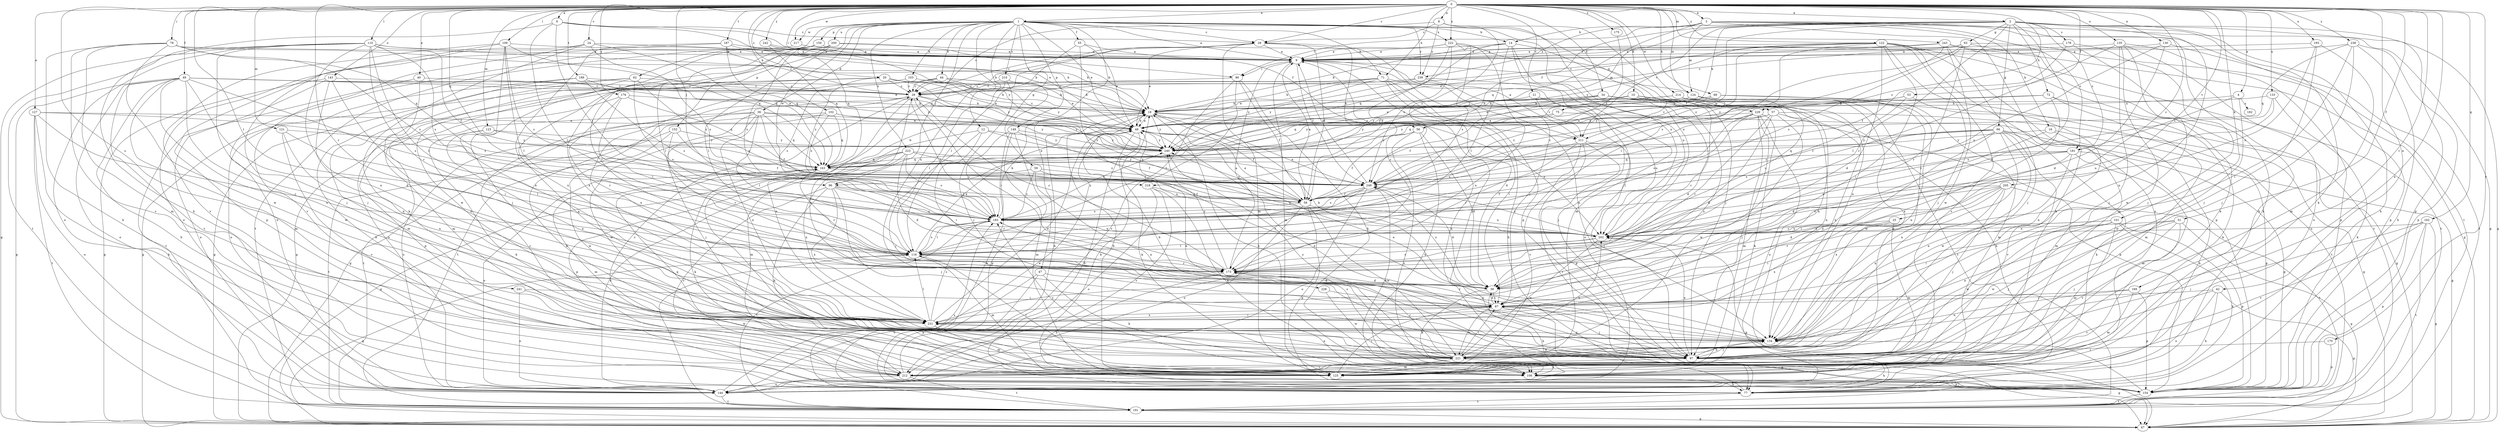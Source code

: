 strict digraph  {
0;
1;
2;
3;
4;
6;
8;
9;
10;
12;
14;
16;
18;
20;
21;
24;
25;
28;
29;
34;
36;
38;
40;
42;
44;
47;
48;
49;
51;
53;
55;
56;
57;
58;
59;
62;
63;
66;
67;
68;
71;
72;
75;
77;
78;
86;
87;
96;
97;
101;
102;
103;
106;
109;
110;
116;
121;
122;
123;
124;
125;
127;
130;
133;
134;
135;
143;
144;
149;
150;
152;
154;
162;
163;
169;
170;
173;
175;
176;
178;
181;
182;
183;
187;
189;
191;
193;
200;
202;
205;
210;
211;
212;
214;
217;
218;
221;
222;
223;
228;
229;
231;
238;
239;
240;
241;
242;
243;
249;
0 -> 1  [label=a];
0 -> 2  [label=a];
0 -> 3  [label=a];
0 -> 4  [label=a];
0 -> 6  [label=a];
0 -> 8  [label=a];
0 -> 10  [label=b];
0 -> 20  [label=c];
0 -> 21  [label=c];
0 -> 24  [label=c];
0 -> 25  [label=c];
0 -> 28  [label=c];
0 -> 34  [label=d];
0 -> 40  [label=e];
0 -> 42  [label=e];
0 -> 49  [label=f];
0 -> 51  [label=f];
0 -> 53  [label=f];
0 -> 68  [label=h];
0 -> 71  [label=h];
0 -> 78  [label=i];
0 -> 86  [label=i];
0 -> 96  [label=j];
0 -> 101  [label=k];
0 -> 102  [label=k];
0 -> 109  [label=l];
0 -> 110  [label=l];
0 -> 116  [label=l];
0 -> 121  [label=m];
0 -> 122  [label=m];
0 -> 123  [label=m];
0 -> 124  [label=m];
0 -> 127  [label=n];
0 -> 130  [label=n];
0 -> 133  [label=n];
0 -> 134  [label=n];
0 -> 135  [label=o];
0 -> 143  [label=o];
0 -> 162  [label=q];
0 -> 163  [label=q];
0 -> 169  [label=r];
0 -> 170  [label=r];
0 -> 173  [label=r];
0 -> 175  [label=s];
0 -> 176  [label=s];
0 -> 187  [label=t];
0 -> 189  [label=t];
0 -> 193  [label=u];
0 -> 205  [label=v];
0 -> 214  [label=w];
0 -> 217  [label=w];
0 -> 222  [label=x];
0 -> 238  [label=y];
0 -> 241  [label=z];
0 -> 242  [label=z];
0 -> 243  [label=z];
0 -> 249  [label=z];
1 -> 9  [label=a];
1 -> 12  [label=b];
1 -> 14  [label=b];
1 -> 28  [label=c];
1 -> 36  [label=d];
1 -> 44  [label=e];
1 -> 47  [label=e];
1 -> 48  [label=e];
1 -> 55  [label=f];
1 -> 59  [label=g];
1 -> 62  [label=g];
1 -> 71  [label=h];
1 -> 96  [label=j];
1 -> 103  [label=k];
1 -> 149  [label=p];
1 -> 150  [label=p];
1 -> 152  [label=p];
1 -> 200  [label=u];
1 -> 202  [label=u];
1 -> 210  [label=v];
1 -> 217  [label=w];
1 -> 218  [label=w];
1 -> 222  [label=x];
1 -> 223  [label=x];
1 -> 228  [label=x];
1 -> 229  [label=x];
1 -> 239  [label=y];
2 -> 38  [label=d];
2 -> 56  [label=f];
2 -> 63  [label=g];
2 -> 66  [label=g];
2 -> 67  [label=g];
2 -> 72  [label=h];
2 -> 75  [label=h];
2 -> 77  [label=h];
2 -> 86  [label=i];
2 -> 106  [label=k];
2 -> 134  [label=n];
2 -> 154  [label=p];
2 -> 163  [label=q];
2 -> 173  [label=r];
2 -> 178  [label=s];
2 -> 181  [label=s];
2 -> 211  [label=v];
2 -> 218  [label=w];
3 -> 14  [label=b];
3 -> 16  [label=b];
3 -> 67  [label=g];
3 -> 77  [label=h];
3 -> 96  [label=j];
3 -> 124  [label=m];
3 -> 144  [label=o];
3 -> 181  [label=s];
3 -> 191  [label=t];
3 -> 239  [label=y];
4 -> 181  [label=s];
4 -> 182  [label=s];
4 -> 221  [label=w];
4 -> 229  [label=x];
6 -> 28  [label=c];
6 -> 48  [label=e];
6 -> 56  [label=f];
6 -> 77  [label=h];
6 -> 116  [label=l];
6 -> 183  [label=s];
8 -> 28  [label=c];
8 -> 29  [label=c];
8 -> 77  [label=h];
8 -> 202  [label=u];
8 -> 239  [label=y];
8 -> 249  [label=z];
9 -> 86  [label=i];
9 -> 97  [label=j];
9 -> 124  [label=m];
9 -> 125  [label=m];
9 -> 134  [label=n];
9 -> 249  [label=z];
10 -> 48  [label=e];
10 -> 57  [label=f];
10 -> 77  [label=h];
10 -> 134  [label=n];
10 -> 163  [label=q];
10 -> 173  [label=r];
10 -> 211  [label=v];
12 -> 87  [label=i];
12 -> 97  [label=j];
12 -> 125  [label=m];
12 -> 240  [label=y];
12 -> 249  [label=z];
14 -> 9  [label=a];
14 -> 18  [label=b];
14 -> 97  [label=j];
14 -> 116  [label=l];
14 -> 125  [label=m];
14 -> 163  [label=q];
14 -> 202  [label=u];
16 -> 38  [label=d];
16 -> 77  [label=h];
16 -> 154  [label=p];
16 -> 240  [label=y];
18 -> 48  [label=e];
18 -> 58  [label=f];
18 -> 202  [label=u];
18 -> 211  [label=v];
18 -> 240  [label=y];
20 -> 18  [label=b];
20 -> 29  [label=c];
20 -> 48  [label=e];
20 -> 67  [label=g];
20 -> 125  [label=m];
20 -> 134  [label=n];
20 -> 211  [label=v];
20 -> 240  [label=y];
20 -> 249  [label=z];
21 -> 18  [label=b];
21 -> 202  [label=u];
21 -> 211  [label=v];
24 -> 9  [label=a];
24 -> 106  [label=k];
24 -> 154  [label=p];
24 -> 163  [label=q];
24 -> 183  [label=s];
24 -> 212  [label=v];
25 -> 87  [label=i];
25 -> 125  [label=m];
25 -> 202  [label=u];
25 -> 231  [label=x];
28 -> 9  [label=a];
28 -> 29  [label=c];
28 -> 48  [label=e];
28 -> 58  [label=f];
28 -> 125  [label=m];
28 -> 154  [label=p];
28 -> 163  [label=q];
28 -> 173  [label=r];
29 -> 18  [label=b];
29 -> 67  [label=g];
29 -> 173  [label=r];
29 -> 183  [label=s];
29 -> 191  [label=t];
29 -> 231  [label=x];
29 -> 249  [label=z];
34 -> 18  [label=b];
34 -> 38  [label=d];
34 -> 58  [label=f];
34 -> 134  [label=n];
34 -> 231  [label=x];
34 -> 240  [label=y];
36 -> 48  [label=e];
36 -> 58  [label=f];
36 -> 97  [label=j];
36 -> 116  [label=l];
36 -> 163  [label=q];
36 -> 191  [label=t];
36 -> 212  [label=v];
36 -> 221  [label=w];
36 -> 231  [label=x];
36 -> 240  [label=y];
38 -> 18  [label=b];
38 -> 77  [label=h];
38 -> 87  [label=i];
38 -> 106  [label=k];
38 -> 249  [label=z];
40 -> 29  [label=c];
40 -> 134  [label=n];
40 -> 191  [label=t];
42 -> 67  [label=g];
42 -> 77  [label=h];
42 -> 87  [label=i];
42 -> 144  [label=o];
42 -> 212  [label=v];
44 -> 18  [label=b];
44 -> 29  [label=c];
44 -> 48  [label=e];
44 -> 67  [label=g];
44 -> 183  [label=s];
44 -> 240  [label=y];
47 -> 38  [label=d];
47 -> 106  [label=k];
47 -> 144  [label=o];
47 -> 154  [label=p];
48 -> 18  [label=b];
48 -> 77  [label=h];
48 -> 106  [label=k];
48 -> 240  [label=y];
49 -> 18  [label=b];
49 -> 29  [label=c];
49 -> 38  [label=d];
49 -> 48  [label=e];
49 -> 67  [label=g];
49 -> 77  [label=h];
49 -> 125  [label=m];
49 -> 144  [label=o];
49 -> 183  [label=s];
49 -> 212  [label=v];
49 -> 221  [label=w];
49 -> 231  [label=x];
51 -> 67  [label=g];
51 -> 97  [label=j];
51 -> 134  [label=n];
51 -> 202  [label=u];
51 -> 212  [label=v];
51 -> 221  [label=w];
53 -> 18  [label=b];
53 -> 58  [label=f];
53 -> 134  [label=n];
53 -> 163  [label=q];
55 -> 9  [label=a];
55 -> 48  [label=e];
55 -> 116  [label=l];
55 -> 134  [label=n];
56 -> 38  [label=d];
56 -> 58  [label=f];
56 -> 106  [label=k];
56 -> 144  [label=o];
56 -> 240  [label=y];
57 -> 38  [label=d];
57 -> 48  [label=e];
57 -> 67  [label=g];
57 -> 154  [label=p];
57 -> 173  [label=r];
57 -> 221  [label=w];
57 -> 240  [label=y];
58 -> 9  [label=a];
58 -> 48  [label=e];
58 -> 144  [label=o];
58 -> 154  [label=p];
58 -> 183  [label=s];
58 -> 202  [label=u];
58 -> 221  [label=w];
58 -> 240  [label=y];
59 -> 134  [label=n];
59 -> 144  [label=o];
59 -> 183  [label=s];
59 -> 202  [label=u];
59 -> 249  [label=z];
62 -> 29  [label=c];
62 -> 67  [label=g];
62 -> 125  [label=m];
62 -> 144  [label=o];
62 -> 202  [label=u];
62 -> 249  [label=z];
63 -> 9  [label=a];
63 -> 29  [label=c];
63 -> 106  [label=k];
63 -> 154  [label=p];
63 -> 173  [label=r];
63 -> 183  [label=s];
63 -> 249  [label=z];
66 -> 67  [label=g];
66 -> 106  [label=k];
66 -> 134  [label=n];
66 -> 163  [label=q];
66 -> 183  [label=s];
66 -> 212  [label=v];
66 -> 221  [label=w];
66 -> 231  [label=x];
66 -> 240  [label=y];
66 -> 249  [label=z];
68 -> 18  [label=b];
68 -> 48  [label=e];
68 -> 125  [label=m];
68 -> 191  [label=t];
68 -> 221  [label=w];
68 -> 249  [label=z];
71 -> 18  [label=b];
71 -> 29  [label=c];
71 -> 38  [label=d];
71 -> 48  [label=e];
71 -> 77  [label=h];
71 -> 87  [label=i];
71 -> 97  [label=j];
71 -> 240  [label=y];
72 -> 18  [label=b];
72 -> 106  [label=k];
72 -> 125  [label=m];
72 -> 231  [label=x];
72 -> 240  [label=y];
75 -> 48  [label=e];
75 -> 125  [label=m];
75 -> 240  [label=y];
77 -> 9  [label=a];
77 -> 191  [label=t];
78 -> 9  [label=a];
78 -> 18  [label=b];
78 -> 77  [label=h];
78 -> 125  [label=m];
78 -> 163  [label=q];
78 -> 183  [label=s];
78 -> 212  [label=v];
78 -> 221  [label=w];
86 -> 29  [label=c];
86 -> 58  [label=f];
86 -> 106  [label=k];
86 -> 116  [label=l];
86 -> 212  [label=v];
87 -> 29  [label=c];
87 -> 38  [label=d];
87 -> 67  [label=g];
87 -> 97  [label=j];
87 -> 173  [label=r];
87 -> 221  [label=w];
87 -> 231  [label=x];
96 -> 58  [label=f];
96 -> 97  [label=j];
96 -> 106  [label=k];
96 -> 173  [label=r];
96 -> 202  [label=u];
96 -> 212  [label=v];
96 -> 231  [label=x];
97 -> 48  [label=e];
97 -> 67  [label=g];
97 -> 77  [label=h];
97 -> 87  [label=i];
97 -> 134  [label=n];
97 -> 163  [label=q];
97 -> 202  [label=u];
97 -> 212  [label=v];
97 -> 240  [label=y];
101 -> 77  [label=h];
101 -> 87  [label=i];
101 -> 97  [label=j];
101 -> 125  [label=m];
101 -> 154  [label=p];
101 -> 173  [label=r];
101 -> 202  [label=u];
101 -> 221  [label=w];
102 -> 48  [label=e];
102 -> 106  [label=k];
102 -> 144  [label=o];
102 -> 163  [label=q];
102 -> 240  [label=y];
102 -> 249  [label=z];
103 -> 18  [label=b];
103 -> 29  [label=c];
103 -> 231  [label=x];
106 -> 18  [label=b];
106 -> 77  [label=h];
106 -> 116  [label=l];
106 -> 183  [label=s];
109 -> 9  [label=a];
109 -> 97  [label=j];
109 -> 116  [label=l];
109 -> 163  [label=q];
109 -> 183  [label=s];
109 -> 212  [label=v];
109 -> 231  [label=x];
110 -> 9  [label=a];
110 -> 18  [label=b];
110 -> 58  [label=f];
110 -> 67  [label=g];
110 -> 97  [label=j];
110 -> 116  [label=l];
110 -> 144  [label=o];
110 -> 173  [label=r];
110 -> 183  [label=s];
110 -> 191  [label=t];
110 -> 231  [label=x];
116 -> 48  [label=e];
116 -> 67  [label=g];
116 -> 125  [label=m];
116 -> 134  [label=n];
116 -> 173  [label=r];
116 -> 183  [label=s];
121 -> 116  [label=l];
121 -> 212  [label=v];
121 -> 231  [label=x];
121 -> 240  [label=y];
122 -> 9  [label=a];
122 -> 38  [label=d];
122 -> 48  [label=e];
122 -> 87  [label=i];
122 -> 97  [label=j];
122 -> 106  [label=k];
122 -> 116  [label=l];
122 -> 154  [label=p];
122 -> 191  [label=t];
122 -> 212  [label=v];
122 -> 240  [label=y];
122 -> 249  [label=z];
123 -> 106  [label=k];
123 -> 163  [label=q];
123 -> 231  [label=x];
123 -> 240  [label=y];
124 -> 18  [label=b];
124 -> 134  [label=n];
124 -> 202  [label=u];
124 -> 249  [label=z];
125 -> 18  [label=b];
125 -> 87  [label=i];
125 -> 163  [label=q];
127 -> 48  [label=e];
127 -> 77  [label=h];
127 -> 144  [label=o];
127 -> 173  [label=r];
127 -> 191  [label=t];
127 -> 249  [label=z];
130 -> 9  [label=a];
130 -> 38  [label=d];
130 -> 191  [label=t];
130 -> 202  [label=u];
133 -> 18  [label=b];
133 -> 106  [label=k];
133 -> 183  [label=s];
133 -> 202  [label=u];
134 -> 48  [label=e];
134 -> 97  [label=j];
134 -> 221  [label=w];
135 -> 9  [label=a];
135 -> 97  [label=j];
135 -> 106  [label=k];
135 -> 116  [label=l];
135 -> 125  [label=m];
135 -> 144  [label=o];
135 -> 154  [label=p];
143 -> 29  [label=c];
143 -> 67  [label=g];
143 -> 87  [label=i];
143 -> 134  [label=n];
143 -> 144  [label=o];
144 -> 48  [label=e];
144 -> 191  [label=t];
149 -> 58  [label=f];
149 -> 77  [label=h];
149 -> 125  [label=m];
149 -> 154  [label=p];
149 -> 183  [label=s];
149 -> 240  [label=y];
150 -> 9  [label=a];
150 -> 97  [label=j];
150 -> 116  [label=l];
150 -> 163  [label=q];
150 -> 173  [label=r];
150 -> 183  [label=s];
152 -> 58  [label=f];
152 -> 173  [label=r];
152 -> 191  [label=t];
152 -> 221  [label=w];
152 -> 240  [label=y];
154 -> 18  [label=b];
154 -> 134  [label=n];
154 -> 191  [label=t];
162 -> 67  [label=g];
162 -> 97  [label=j];
162 -> 154  [label=p];
162 -> 191  [label=t];
162 -> 202  [label=u];
162 -> 212  [label=v];
163 -> 18  [label=b];
163 -> 106  [label=k];
163 -> 125  [label=m];
163 -> 144  [label=o];
163 -> 173  [label=r];
163 -> 249  [label=z];
169 -> 87  [label=i];
169 -> 125  [label=m];
169 -> 134  [label=n];
169 -> 154  [label=p];
170 -> 97  [label=j];
170 -> 154  [label=p];
173 -> 9  [label=a];
173 -> 29  [label=c];
173 -> 38  [label=d];
173 -> 77  [label=h];
173 -> 240  [label=y];
175 -> 249  [label=z];
176 -> 18  [label=b];
176 -> 116  [label=l];
176 -> 154  [label=p];
176 -> 163  [label=q];
176 -> 173  [label=r];
178 -> 9  [label=a];
178 -> 58  [label=f];
178 -> 97  [label=j];
178 -> 221  [label=w];
181 -> 87  [label=i];
181 -> 125  [label=m];
181 -> 134  [label=n];
181 -> 154  [label=p];
181 -> 163  [label=q];
181 -> 202  [label=u];
181 -> 249  [label=z];
183 -> 18  [label=b];
183 -> 116  [label=l];
183 -> 191  [label=t];
183 -> 202  [label=u];
183 -> 240  [label=y];
187 -> 9  [label=a];
187 -> 18  [label=b];
187 -> 29  [label=c];
187 -> 144  [label=o];
187 -> 163  [label=q];
187 -> 231  [label=x];
189 -> 29  [label=c];
189 -> 77  [label=h];
189 -> 144  [label=o];
189 -> 183  [label=s];
189 -> 240  [label=y];
191 -> 67  [label=g];
191 -> 116  [label=l];
191 -> 183  [label=s];
193 -> 9  [label=a];
193 -> 97  [label=j];
193 -> 125  [label=m];
193 -> 202  [label=u];
200 -> 9  [label=a];
200 -> 18  [label=b];
200 -> 116  [label=l];
200 -> 191  [label=t];
200 -> 221  [label=w];
200 -> 231  [label=x];
202 -> 67  [label=g];
202 -> 116  [label=l];
202 -> 173  [label=r];
202 -> 221  [label=w];
202 -> 249  [label=z];
205 -> 38  [label=d];
205 -> 58  [label=f];
205 -> 97  [label=j];
205 -> 134  [label=n];
205 -> 173  [label=r];
205 -> 191  [label=t];
205 -> 202  [label=u];
205 -> 231  [label=x];
210 -> 29  [label=c];
210 -> 97  [label=j];
210 -> 116  [label=l];
210 -> 202  [label=u];
211 -> 9  [label=a];
211 -> 97  [label=j];
211 -> 154  [label=p];
211 -> 173  [label=r];
211 -> 183  [label=s];
211 -> 191  [label=t];
211 -> 212  [label=v];
212 -> 18  [label=b];
212 -> 29  [label=c];
212 -> 144  [label=o];
212 -> 154  [label=p];
212 -> 191  [label=t];
214 -> 18  [label=b];
214 -> 67  [label=g];
214 -> 191  [label=t];
214 -> 221  [label=w];
214 -> 240  [label=y];
217 -> 9  [label=a];
217 -> 144  [label=o];
218 -> 58  [label=f];
218 -> 106  [label=k];
218 -> 144  [label=o];
218 -> 212  [label=v];
221 -> 18  [label=b];
221 -> 48  [label=e];
221 -> 87  [label=i];
221 -> 106  [label=k];
221 -> 125  [label=m];
221 -> 173  [label=r];
221 -> 183  [label=s];
221 -> 202  [label=u];
221 -> 231  [label=x];
222 -> 9  [label=a];
222 -> 29  [label=c];
222 -> 58  [label=f];
222 -> 134  [label=n];
222 -> 183  [label=s];
222 -> 231  [label=x];
222 -> 249  [label=z];
223 -> 38  [label=d];
223 -> 67  [label=g];
223 -> 154  [label=p];
223 -> 163  [label=q];
223 -> 183  [label=s];
223 -> 202  [label=u];
223 -> 231  [label=x];
223 -> 249  [label=z];
228 -> 87  [label=i];
228 -> 221  [label=w];
229 -> 48  [label=e];
229 -> 97  [label=j];
229 -> 106  [label=k];
229 -> 116  [label=l];
229 -> 125  [label=m];
229 -> 144  [label=o];
229 -> 183  [label=s];
229 -> 240  [label=y];
231 -> 48  [label=e];
231 -> 87  [label=i];
231 -> 116  [label=l];
231 -> 125  [label=m];
231 -> 134  [label=n];
231 -> 183  [label=s];
238 -> 9  [label=a];
238 -> 77  [label=h];
238 -> 87  [label=i];
238 -> 97  [label=j];
238 -> 154  [label=p];
238 -> 163  [label=q];
239 -> 29  [label=c];
239 -> 87  [label=i];
239 -> 144  [label=o];
239 -> 240  [label=y];
240 -> 163  [label=q];
241 -> 87  [label=i];
241 -> 144  [label=o];
241 -> 221  [label=w];
242 -> 9  [label=a];
242 -> 163  [label=q];
242 -> 240  [label=y];
243 -> 9  [label=a];
243 -> 29  [label=c];
243 -> 67  [label=g];
243 -> 97  [label=j];
243 -> 183  [label=s];
243 -> 191  [label=t];
243 -> 221  [label=w];
249 -> 9  [label=a];
249 -> 38  [label=d];
249 -> 48  [label=e];
249 -> 58  [label=f];
249 -> 106  [label=k];
249 -> 144  [label=o];
249 -> 173  [label=r];
249 -> 183  [label=s];
}
